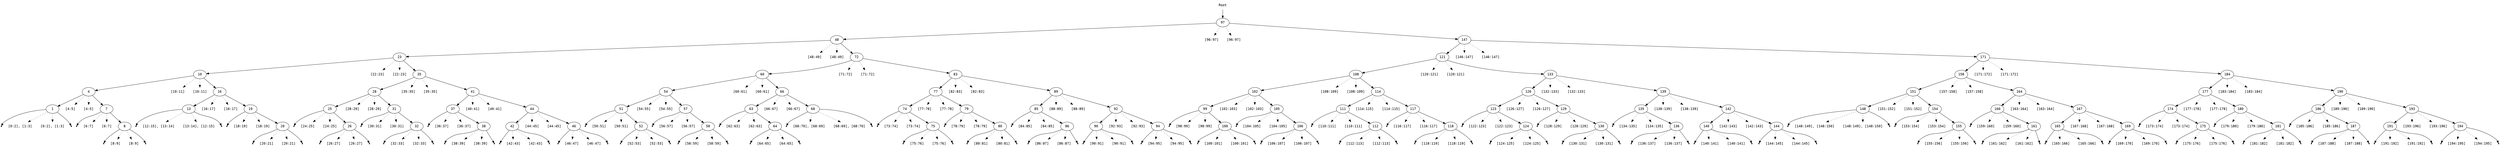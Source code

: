 digraph StaticIntervalTree {
	root [fontname=consolas,shape=plaintext,label="Root"];
	node0 [fontname=consolas,label="97"];
	root -> node0;
	node1 [fontname=consolas,label="48"];
	node0 -> node1;
	node2 [fontname=consolas,label="23"];
	node1 -> node2;
	node3 [fontname=consolas,label="10"];
	node2 -> node3;
	node4 [fontname=consolas,label="4"];
	node3 -> node4;
	node5 [fontname=consolas,label="1"];
	node4 -> node5;
	leaf0 [shape=point];
	node5 -> leaf0;
	node5left [fontname=consolas,shape=plaintext, label="[0:2], [1:3]"];
	node5 -> node5left [style=dotted];
	node5right [fontname=consolas,shape=plaintext, label="[0:2], [1:3]"];
	node5 -> node5right [style=dotted];
	leaf1 [shape=point];
	node5 -> leaf1;
	node4left [fontname=consolas,shape=plaintext, label="[4:5]"];
	node4 -> node4left [style=dotted];
	node4right [fontname=consolas,shape=plaintext, label="[4:5]"];
	node4 -> node4right [style=dotted];
	node6 [fontname=consolas,label="7"];
	node4 -> node6;
	leaf2 [shape=point];
	node6 -> leaf2;
	node6left [fontname=consolas,shape=plaintext, label="[6:7]"];
	node6 -> node6left [style=dotted];
	node6right [fontname=consolas,shape=plaintext, label="[6:7]"];
	node6 -> node6right [style=dotted];
	node7 [fontname=consolas,label="8"];
	node6 -> node7;
	leaf3 [shape=point];
	node7 -> leaf3;
	node7left [fontname=consolas,shape=plaintext, label="[8:9]"];
	node7 -> node7left [style=dotted];
	node7right [fontname=consolas,shape=plaintext, label="[8:9]"];
	node7 -> node7right [style=dotted];
	leaf4 [shape=point];
	node7 -> leaf4;
	node3left [fontname=consolas,shape=plaintext, label="[10:11]"];
	node3 -> node3left [style=dotted];
	node3right [fontname=consolas,shape=plaintext, label="[10:11]"];
	node3 -> node3right [style=dotted];
	node8 [fontname=consolas,label="16"];
	node3 -> node8;
	node9 [fontname=consolas,label="13"];
	node8 -> node9;
	leaf5 [shape=point];
	node9 -> leaf5;
	node9left [fontname=consolas,shape=plaintext, label="[12:15], [13:14]"];
	node9 -> node9left [style=dotted];
	node9right [fontname=consolas,shape=plaintext, label="[13:14], [12:15]"];
	node9 -> node9right [style=dotted];
	leaf6 [shape=point];
	node9 -> leaf6;
	node8left [fontname=consolas,shape=plaintext, label="[16:17]"];
	node8 -> node8left [style=dotted];
	node8right [fontname=consolas,shape=plaintext, label="[16:17]"];
	node8 -> node8right [style=dotted];
	node10 [fontname=consolas,label="19"];
	node8 -> node10;
	leaf7 [shape=point];
	node10 -> leaf7;
	node10left [fontname=consolas,shape=plaintext, label="[18:19]"];
	node10 -> node10left [style=dotted];
	node10right [fontname=consolas,shape=plaintext, label="[18:19]"];
	node10 -> node10right [style=dotted];
	node11 [fontname=consolas,label="20"];
	node10 -> node11;
	leaf8 [shape=point];
	node11 -> leaf8;
	node11left [fontname=consolas,shape=plaintext, label="[20:21]"];
	node11 -> node11left [style=dotted];
	node11right [fontname=consolas,shape=plaintext, label="[20:21]"];
	node11 -> node11right [style=dotted];
	leaf9 [shape=point];
	node11 -> leaf9;
	node2left [fontname=consolas,shape=plaintext, label="[22:23]"];
	node2 -> node2left [style=dotted];
	node2right [fontname=consolas,shape=plaintext, label="[22:23]"];
	node2 -> node2right [style=dotted];
	node12 [fontname=consolas,label="35"];
	node2 -> node12;
	node13 [fontname=consolas,label="28"];
	node12 -> node13;
	node14 [fontname=consolas,label="25"];
	node13 -> node14;
	leaf10 [shape=point];
	node14 -> leaf10;
	node14left [fontname=consolas,shape=plaintext, label="[24:25]"];
	node14 -> node14left [style=dotted];
	node14right [fontname=consolas,shape=plaintext, label="[24:25]"];
	node14 -> node14right [style=dotted];
	node15 [fontname=consolas,label="26"];
	node14 -> node15;
	leaf11 [shape=point];
	node15 -> leaf11;
	node15left [fontname=consolas,shape=plaintext, label="[26:27]"];
	node15 -> node15left [style=dotted];
	node15right [fontname=consolas,shape=plaintext, label="[26:27]"];
	node15 -> node15right [style=dotted];
	leaf12 [shape=point];
	node15 -> leaf12;
	node13left [fontname=consolas,shape=plaintext, label="[28:29]"];
	node13 -> node13left [style=dotted];
	node13right [fontname=consolas,shape=plaintext, label="[28:29]"];
	node13 -> node13right [style=dotted];
	node16 [fontname=consolas,label="31"];
	node13 -> node16;
	leaf13 [shape=point];
	node16 -> leaf13;
	node16left [fontname=consolas,shape=plaintext, label="[30:31]"];
	node16 -> node16left [style=dotted];
	node16right [fontname=consolas,shape=plaintext, label="[30:31]"];
	node16 -> node16right [style=dotted];
	node17 [fontname=consolas,label="32"];
	node16 -> node17;
	leaf14 [shape=point];
	node17 -> leaf14;
	node17left [fontname=consolas,shape=plaintext, label="[32:33]"];
	node17 -> node17left [style=dotted];
	node17right [fontname=consolas,shape=plaintext, label="[32:33]"];
	node17 -> node17right [style=dotted];
	leaf15 [shape=point];
	node17 -> leaf15;
	node12left [fontname=consolas,shape=plaintext, label="[35:35]"];
	node12 -> node12left [style=dotted];
	node12right [fontname=consolas,shape=plaintext, label="[35:35]"];
	node12 -> node12right [style=dotted];
	node18 [fontname=consolas,label="41"];
	node12 -> node18;
	node19 [fontname=consolas,label="37"];
	node18 -> node19;
	leaf16 [shape=point];
	node19 -> leaf16;
	node19left [fontname=consolas,shape=plaintext, label="[36:37]"];
	node19 -> node19left [style=dotted];
	node19right [fontname=consolas,shape=plaintext, label="[36:37]"];
	node19 -> node19right [style=dotted];
	node20 [fontname=consolas,label="38"];
	node19 -> node20;
	leaf17 [shape=point];
	node20 -> leaf17;
	node20left [fontname=consolas,shape=plaintext, label="[38:39]"];
	node20 -> node20left [style=dotted];
	node20right [fontname=consolas,shape=plaintext, label="[38:39]"];
	node20 -> node20right [style=dotted];
	leaf18 [shape=point];
	node20 -> leaf18;
	node18left [fontname=consolas,shape=plaintext, label="[40:41]"];
	node18 -> node18left [style=dotted];
	node18right [fontname=consolas,shape=plaintext, label="[40:41]"];
	node18 -> node18right [style=dotted];
	node21 [fontname=consolas,label="44"];
	node18 -> node21;
	node22 [fontname=consolas,label="42"];
	node21 -> node22;
	leaf19 [shape=point];
	node22 -> leaf19;
	node22left [fontname=consolas,shape=plaintext, label="[42:43]"];
	node22 -> node22left [style=dotted];
	node22right [fontname=consolas,shape=plaintext, label="[42:43]"];
	node22 -> node22right [style=dotted];
	leaf20 [shape=point];
	node22 -> leaf20;
	node21left [fontname=consolas,shape=plaintext, label="[44:45]"];
	node21 -> node21left [style=dotted];
	node21right [fontname=consolas,shape=plaintext, label="[44:45]"];
	node21 -> node21right [style=dotted];
	node23 [fontname=consolas,label="46"];
	node21 -> node23;
	leaf21 [shape=point];
	node23 -> leaf21;
	node23left [fontname=consolas,shape=plaintext, label="[46:47]"];
	node23 -> node23left [style=dotted];
	node23right [fontname=consolas,shape=plaintext, label="[46:47]"];
	node23 -> node23right [style=dotted];
	leaf22 [shape=point];
	node23 -> leaf22;
	node1left [fontname=consolas,shape=plaintext, label="[48:49]"];
	node1 -> node1left [style=dotted];
	node1right [fontname=consolas,shape=plaintext, label="[48:49]"];
	node1 -> node1right [style=dotted];
	node24 [fontname=consolas,label="72"];
	node1 -> node24;
	node25 [fontname=consolas,label="60"];
	node24 -> node25;
	node26 [fontname=consolas,label="54"];
	node25 -> node26;
	node27 [fontname=consolas,label="51"];
	node26 -> node27;
	leaf23 [shape=point];
	node27 -> leaf23;
	node27left [fontname=consolas,shape=plaintext, label="[50:51]"];
	node27 -> node27left [style=dotted];
	node27right [fontname=consolas,shape=plaintext, label="[50:51]"];
	node27 -> node27right [style=dotted];
	node28 [fontname=consolas,label="52"];
	node27 -> node28;
	leaf24 [shape=point];
	node28 -> leaf24;
	node28left [fontname=consolas,shape=plaintext, label="[52:53]"];
	node28 -> node28left [style=dotted];
	node28right [fontname=consolas,shape=plaintext, label="[52:53]"];
	node28 -> node28right [style=dotted];
	leaf25 [shape=point];
	node28 -> leaf25;
	node26left [fontname=consolas,shape=plaintext, label="[54:55]"];
	node26 -> node26left [style=dotted];
	node26right [fontname=consolas,shape=plaintext, label="[54:55]"];
	node26 -> node26right [style=dotted];
	node29 [fontname=consolas,label="57"];
	node26 -> node29;
	leaf26 [shape=point];
	node29 -> leaf26;
	node29left [fontname=consolas,shape=plaintext, label="[56:57]"];
	node29 -> node29left [style=dotted];
	node29right [fontname=consolas,shape=plaintext, label="[56:57]"];
	node29 -> node29right [style=dotted];
	node30 [fontname=consolas,label="58"];
	node29 -> node30;
	leaf27 [shape=point];
	node30 -> leaf27;
	node30left [fontname=consolas,shape=plaintext, label="[58:59]"];
	node30 -> node30left [style=dotted];
	node30right [fontname=consolas,shape=plaintext, label="[58:59]"];
	node30 -> node30right [style=dotted];
	leaf28 [shape=point];
	node30 -> leaf28;
	node25left [fontname=consolas,shape=plaintext, label="[60:61]"];
	node25 -> node25left [style=dotted];
	node25right [fontname=consolas,shape=plaintext, label="[60:61]"];
	node25 -> node25right [style=dotted];
	node31 [fontname=consolas,label="66"];
	node25 -> node31;
	node32 [fontname=consolas,label="63"];
	node31 -> node32;
	leaf29 [shape=point];
	node32 -> leaf29;
	node32left [fontname=consolas,shape=plaintext, label="[62:63]"];
	node32 -> node32left [style=dotted];
	node32right [fontname=consolas,shape=plaintext, label="[62:63]"];
	node32 -> node32right [style=dotted];
	node33 [fontname=consolas,label="64"];
	node32 -> node33;
	leaf30 [shape=point];
	node33 -> leaf30;
	node33left [fontname=consolas,shape=plaintext, label="[64:65]"];
	node33 -> node33left [style=dotted];
	node33right [fontname=consolas,shape=plaintext, label="[64:65]"];
	node33 -> node33right [style=dotted];
	leaf31 [shape=point];
	node33 -> leaf31;
	node31left [fontname=consolas,shape=plaintext, label="[66:67]"];
	node31 -> node31left [style=dotted];
	node31right [fontname=consolas,shape=plaintext, label="[66:67]"];
	node31 -> node31right [style=dotted];
	node34 [fontname=consolas,label="68"];
	node31 -> node34;
	leaf32 [shape=point];
	node34 -> leaf32;
	node34left [fontname=consolas,shape=plaintext, label="[68:70], [68:69]"];
	node34 -> node34left [style=dotted];
	node34right [fontname=consolas,shape=plaintext, label="[68:69], [68:70]"];
	node34 -> node34right [style=dotted];
	leaf33 [shape=point];
	node34 -> leaf33;
	node24left [fontname=consolas,shape=plaintext, label="[71:72]"];
	node24 -> node24left [style=dotted];
	node24right [fontname=consolas,shape=plaintext, label="[71:72]"];
	node24 -> node24right [style=dotted];
	node35 [fontname=consolas,label="83"];
	node24 -> node35;
	node36 [fontname=consolas,label="77"];
	node35 -> node36;
	node37 [fontname=consolas,label="74"];
	node36 -> node37;
	leaf34 [shape=point];
	node37 -> leaf34;
	node37left [fontname=consolas,shape=plaintext, label="[73:74]"];
	node37 -> node37left [style=dotted];
	node37right [fontname=consolas,shape=plaintext, label="[73:74]"];
	node37 -> node37right [style=dotted];
	node38 [fontname=consolas,label="75"];
	node37 -> node38;
	leaf35 [shape=point];
	node38 -> leaf35;
	node38left [fontname=consolas,shape=plaintext, label="[75:76]"];
	node38 -> node38left [style=dotted];
	node38right [fontname=consolas,shape=plaintext, label="[75:76]"];
	node38 -> node38right [style=dotted];
	leaf36 [shape=point];
	node38 -> leaf36;
	node36left [fontname=consolas,shape=plaintext, label="[77:78]"];
	node36 -> node36left [style=dotted];
	node36right [fontname=consolas,shape=plaintext, label="[77:78]"];
	node36 -> node36right [style=dotted];
	node39 [fontname=consolas,label="79"];
	node36 -> node39;
	leaf37 [shape=point];
	node39 -> leaf37;
	node39left [fontname=consolas,shape=plaintext, label="[78:79]"];
	node39 -> node39left [style=dotted];
	node39right [fontname=consolas,shape=plaintext, label="[78:79]"];
	node39 -> node39right [style=dotted];
	node40 [fontname=consolas,label="80"];
	node39 -> node40;
	leaf38 [shape=point];
	node40 -> leaf38;
	node40left [fontname=consolas,shape=plaintext, label="[80:81]"];
	node40 -> node40left [style=dotted];
	node40right [fontname=consolas,shape=plaintext, label="[80:81]"];
	node40 -> node40right [style=dotted];
	leaf39 [shape=point];
	node40 -> leaf39;
	node35left [fontname=consolas,shape=plaintext, label="[82:83]"];
	node35 -> node35left [style=dotted];
	node35right [fontname=consolas,shape=plaintext, label="[82:83]"];
	node35 -> node35right [style=dotted];
	node41 [fontname=consolas,label="89"];
	node35 -> node41;
	node42 [fontname=consolas,label="85"];
	node41 -> node42;
	leaf40 [shape=point];
	node42 -> leaf40;
	node42left [fontname=consolas,shape=plaintext, label="[84:85]"];
	node42 -> node42left [style=dotted];
	node42right [fontname=consolas,shape=plaintext, label="[84:85]"];
	node42 -> node42right [style=dotted];
	node43 [fontname=consolas,label="86"];
	node42 -> node43;
	leaf41 [shape=point];
	node43 -> leaf41;
	node43left [fontname=consolas,shape=plaintext, label="[86:87]"];
	node43 -> node43left [style=dotted];
	node43right [fontname=consolas,shape=plaintext, label="[86:87]"];
	node43 -> node43right [style=dotted];
	leaf42 [shape=point];
	node43 -> leaf42;
	node41left [fontname=consolas,shape=plaintext, label="[88:89]"];
	node41 -> node41left [style=dotted];
	node41right [fontname=consolas,shape=plaintext, label="[88:89]"];
	node41 -> node41right [style=dotted];
	node44 [fontname=consolas,label="92"];
	node41 -> node44;
	node45 [fontname=consolas,label="90"];
	node44 -> node45;
	leaf43 [shape=point];
	node45 -> leaf43;
	node45left [fontname=consolas,shape=plaintext, label="[90:91]"];
	node45 -> node45left [style=dotted];
	node45right [fontname=consolas,shape=plaintext, label="[90:91]"];
	node45 -> node45right [style=dotted];
	leaf44 [shape=point];
	node45 -> leaf44;
	node44left [fontname=consolas,shape=plaintext, label="[92:93]"];
	node44 -> node44left [style=dotted];
	node44right [fontname=consolas,shape=plaintext, label="[92:93]"];
	node44 -> node44right [style=dotted];
	node46 [fontname=consolas,label="94"];
	node44 -> node46;
	leaf45 [shape=point];
	node46 -> leaf45;
	node46left [fontname=consolas,shape=plaintext, label="[94:95]"];
	node46 -> node46left [style=dotted];
	node46right [fontname=consolas,shape=plaintext, label="[94:95]"];
	node46 -> node46right [style=dotted];
	leaf46 [shape=point];
	node46 -> leaf46;
	node0left [fontname=consolas,shape=plaintext, label="[96:97]"];
	node0 -> node0left [style=dotted];
	node0right [fontname=consolas,shape=plaintext, label="[96:97]"];
	node0 -> node0right [style=dotted];
	node47 [fontname=consolas,label="147"];
	node0 -> node47;
	node48 [fontname=consolas,label="121"];
	node47 -> node48;
	node49 [fontname=consolas,label="108"];
	node48 -> node49;
	node50 [fontname=consolas,label="102"];
	node49 -> node50;
	node51 [fontname=consolas,label="99"];
	node50 -> node51;
	leaf47 [shape=point];
	node51 -> leaf47;
	node51left [fontname=consolas,shape=plaintext, label="[98:99]"];
	node51 -> node51left [style=dotted];
	node51right [fontname=consolas,shape=plaintext, label="[98:99]"];
	node51 -> node51right [style=dotted];
	node52 [fontname=consolas,label="100"];
	node51 -> node52;
	leaf48 [shape=point];
	node52 -> leaf48;
	node52left [fontname=consolas,shape=plaintext, label="[100:101]"];
	node52 -> node52left [style=dotted];
	node52right [fontname=consolas,shape=plaintext, label="[100:101]"];
	node52 -> node52right [style=dotted];
	leaf49 [shape=point];
	node52 -> leaf49;
	node50left [fontname=consolas,shape=plaintext, label="[102:103]"];
	node50 -> node50left [style=dotted];
	node50right [fontname=consolas,shape=plaintext, label="[102:103]"];
	node50 -> node50right [style=dotted];
	node53 [fontname=consolas,label="105"];
	node50 -> node53;
	leaf50 [shape=point];
	node53 -> leaf50;
	node53left [fontname=consolas,shape=plaintext, label="[104:105]"];
	node53 -> node53left [style=dotted];
	node53right [fontname=consolas,shape=plaintext, label="[104:105]"];
	node53 -> node53right [style=dotted];
	node54 [fontname=consolas,label="106"];
	node53 -> node54;
	leaf51 [shape=point];
	node54 -> leaf51;
	node54left [fontname=consolas,shape=plaintext, label="[106:107]"];
	node54 -> node54left [style=dotted];
	node54right [fontname=consolas,shape=plaintext, label="[106:107]"];
	node54 -> node54right [style=dotted];
	leaf52 [shape=point];
	node54 -> leaf52;
	node49left [fontname=consolas,shape=plaintext, label="[108:109]"];
	node49 -> node49left [style=dotted];
	node49right [fontname=consolas,shape=plaintext, label="[108:109]"];
	node49 -> node49right [style=dotted];
	node55 [fontname=consolas,label="114"];
	node49 -> node55;
	node56 [fontname=consolas,label="111"];
	node55 -> node56;
	leaf53 [shape=point];
	node56 -> leaf53;
	node56left [fontname=consolas,shape=plaintext, label="[110:111]"];
	node56 -> node56left [style=dotted];
	node56right [fontname=consolas,shape=plaintext, label="[110:111]"];
	node56 -> node56right [style=dotted];
	node57 [fontname=consolas,label="112"];
	node56 -> node57;
	leaf54 [shape=point];
	node57 -> leaf54;
	node57left [fontname=consolas,shape=plaintext, label="[112:113]"];
	node57 -> node57left [style=dotted];
	node57right [fontname=consolas,shape=plaintext, label="[112:113]"];
	node57 -> node57right [style=dotted];
	leaf55 [shape=point];
	node57 -> leaf55;
	node55left [fontname=consolas,shape=plaintext, label="[114:115]"];
	node55 -> node55left [style=dotted];
	node55right [fontname=consolas,shape=plaintext, label="[114:115]"];
	node55 -> node55right [style=dotted];
	node58 [fontname=consolas,label="117"];
	node55 -> node58;
	leaf56 [shape=point];
	node58 -> leaf56;
	node58left [fontname=consolas,shape=plaintext, label="[116:117]"];
	node58 -> node58left [style=dotted];
	node58right [fontname=consolas,shape=plaintext, label="[116:117]"];
	node58 -> node58right [style=dotted];
	node59 [fontname=consolas,label="118"];
	node58 -> node59;
	leaf57 [shape=point];
	node59 -> leaf57;
	node59left [fontname=consolas,shape=plaintext, label="[118:119]"];
	node59 -> node59left [style=dotted];
	node59right [fontname=consolas,shape=plaintext, label="[118:119]"];
	node59 -> node59right [style=dotted];
	leaf58 [shape=point];
	node59 -> leaf58;
	node48left [fontname=consolas,shape=plaintext, label="[120:121]"];
	node48 -> node48left [style=dotted];
	node48right [fontname=consolas,shape=plaintext, label="[120:121]"];
	node48 -> node48right [style=dotted];
	node60 [fontname=consolas,label="133"];
	node48 -> node60;
	node61 [fontname=consolas,label="126"];
	node60 -> node61;
	node62 [fontname=consolas,label="123"];
	node61 -> node62;
	leaf59 [shape=point];
	node62 -> leaf59;
	node62left [fontname=consolas,shape=plaintext, label="[122:123]"];
	node62 -> node62left [style=dotted];
	node62right [fontname=consolas,shape=plaintext, label="[122:123]"];
	node62 -> node62right [style=dotted];
	node63 [fontname=consolas,label="124"];
	node62 -> node63;
	leaf60 [shape=point];
	node63 -> leaf60;
	node63left [fontname=consolas,shape=plaintext, label="[124:125]"];
	node63 -> node63left [style=dotted];
	node63right [fontname=consolas,shape=plaintext, label="[124:125]"];
	node63 -> node63right [style=dotted];
	leaf61 [shape=point];
	node63 -> leaf61;
	node61left [fontname=consolas,shape=plaintext, label="[126:127]"];
	node61 -> node61left [style=dotted];
	node61right [fontname=consolas,shape=plaintext, label="[126:127]"];
	node61 -> node61right [style=dotted];
	node64 [fontname=consolas,label="129"];
	node61 -> node64;
	leaf62 [shape=point];
	node64 -> leaf62;
	node64left [fontname=consolas,shape=plaintext, label="[128:129]"];
	node64 -> node64left [style=dotted];
	node64right [fontname=consolas,shape=plaintext, label="[128:129]"];
	node64 -> node64right [style=dotted];
	node65 [fontname=consolas,label="130"];
	node64 -> node65;
	leaf63 [shape=point];
	node65 -> leaf63;
	node65left [fontname=consolas,shape=plaintext, label="[130:131]"];
	node65 -> node65left [style=dotted];
	node65right [fontname=consolas,shape=plaintext, label="[130:131]"];
	node65 -> node65right [style=dotted];
	leaf64 [shape=point];
	node65 -> leaf64;
	node60left [fontname=consolas,shape=plaintext, label="[132:133]"];
	node60 -> node60left [style=dotted];
	node60right [fontname=consolas,shape=plaintext, label="[132:133]"];
	node60 -> node60right [style=dotted];
	node66 [fontname=consolas,label="139"];
	node60 -> node66;
	node67 [fontname=consolas,label="135"];
	node66 -> node67;
	leaf65 [shape=point];
	node67 -> leaf65;
	node67left [fontname=consolas,shape=plaintext, label="[134:135]"];
	node67 -> node67left [style=dotted];
	node67right [fontname=consolas,shape=plaintext, label="[134:135]"];
	node67 -> node67right [style=dotted];
	node68 [fontname=consolas,label="136"];
	node67 -> node68;
	leaf66 [shape=point];
	node68 -> leaf66;
	node68left [fontname=consolas,shape=plaintext, label="[136:137]"];
	node68 -> node68left [style=dotted];
	node68right [fontname=consolas,shape=plaintext, label="[136:137]"];
	node68 -> node68right [style=dotted];
	leaf67 [shape=point];
	node68 -> leaf67;
	node66left [fontname=consolas,shape=plaintext, label="[138:139]"];
	node66 -> node66left [style=dotted];
	node66right [fontname=consolas,shape=plaintext, label="[138:139]"];
	node66 -> node66right [style=dotted];
	node69 [fontname=consolas,label="142"];
	node66 -> node69;
	node70 [fontname=consolas,label="140"];
	node69 -> node70;
	leaf68 [shape=point];
	node70 -> leaf68;
	node70left [fontname=consolas,shape=plaintext, label="[140:141]"];
	node70 -> node70left [style=dotted];
	node70right [fontname=consolas,shape=plaintext, label="[140:141]"];
	node70 -> node70right [style=dotted];
	leaf69 [shape=point];
	node70 -> leaf69;
	node69left [fontname=consolas,shape=plaintext, label="[142:143]"];
	node69 -> node69left [style=dotted];
	node69right [fontname=consolas,shape=plaintext, label="[142:143]"];
	node69 -> node69right [style=dotted];
	node71 [fontname=consolas,label="144"];
	node69 -> node71;
	leaf70 [shape=point];
	node71 -> leaf70;
	node71left [fontname=consolas,shape=plaintext, label="[144:145]"];
	node71 -> node71left [style=dotted];
	node71right [fontname=consolas,shape=plaintext, label="[144:145]"];
	node71 -> node71right [style=dotted];
	leaf71 [shape=point];
	node71 -> leaf71;
	node47left [fontname=consolas,shape=plaintext, label="[146:147]"];
	node47 -> node47left [style=dotted];
	node47right [fontname=consolas,shape=plaintext, label="[146:147]"];
	node47 -> node47right [style=dotted];
	node72 [fontname=consolas,label="171"];
	node47 -> node72;
	node73 [fontname=consolas,label="158"];
	node72 -> node73;
	node74 [fontname=consolas,label="151"];
	node73 -> node74;
	node75 [fontname=consolas,label="148"];
	node74 -> node75;
	leaf72 [shape=point];
	node75 -> leaf72;
	node75left [fontname=consolas,shape=plaintext, label="[148:149], [148:150]"];
	node75 -> node75left [style=dotted];
	node75right [fontname=consolas,shape=plaintext, label="[148:149], [148:150]"];
	node75 -> node75right [style=dotted];
	leaf73 [shape=point];
	node75 -> leaf73;
	node74left [fontname=consolas,shape=plaintext, label="[151:152]"];
	node74 -> node74left [style=dotted];
	node74right [fontname=consolas,shape=plaintext, label="[151:152]"];
	node74 -> node74right [style=dotted];
	node76 [fontname=consolas,label="154"];
	node74 -> node76;
	leaf74 [shape=point];
	node76 -> leaf74;
	node76left [fontname=consolas,shape=plaintext, label="[153:154]"];
	node76 -> node76left [style=dotted];
	node76right [fontname=consolas,shape=plaintext, label="[153:154]"];
	node76 -> node76right [style=dotted];
	node77 [fontname=consolas,label="155"];
	node76 -> node77;
	leaf75 [shape=point];
	node77 -> leaf75;
	node77left [fontname=consolas,shape=plaintext, label="[155:156]"];
	node77 -> node77left [style=dotted];
	node77right [fontname=consolas,shape=plaintext, label="[155:156]"];
	node77 -> node77right [style=dotted];
	leaf76 [shape=point];
	node77 -> leaf76;
	node73left [fontname=consolas,shape=plaintext, label="[157:158]"];
	node73 -> node73left [style=dotted];
	node73right [fontname=consolas,shape=plaintext, label="[157:158]"];
	node73 -> node73right [style=dotted];
	node78 [fontname=consolas,label="164"];
	node73 -> node78;
	node79 [fontname=consolas,label="160"];
	node78 -> node79;
	leaf77 [shape=point];
	node79 -> leaf77;
	node79left [fontname=consolas,shape=plaintext, label="[159:160]"];
	node79 -> node79left [style=dotted];
	node79right [fontname=consolas,shape=plaintext, label="[159:160]"];
	node79 -> node79right [style=dotted];
	node80 [fontname=consolas,label="161"];
	node79 -> node80;
	leaf78 [shape=point];
	node80 -> leaf78;
	node80left [fontname=consolas,shape=plaintext, label="[161:162]"];
	node80 -> node80left [style=dotted];
	node80right [fontname=consolas,shape=plaintext, label="[161:162]"];
	node80 -> node80right [style=dotted];
	leaf79 [shape=point];
	node80 -> leaf79;
	node78left [fontname=consolas,shape=plaintext, label="[163:164]"];
	node78 -> node78left [style=dotted];
	node78right [fontname=consolas,shape=plaintext, label="[163:164]"];
	node78 -> node78right [style=dotted];
	node81 [fontname=consolas,label="167"];
	node78 -> node81;
	node82 [fontname=consolas,label="165"];
	node81 -> node82;
	leaf80 [shape=point];
	node82 -> leaf80;
	node82left [fontname=consolas,shape=plaintext, label="[165:166]"];
	node82 -> node82left [style=dotted];
	node82right [fontname=consolas,shape=plaintext, label="[165:166]"];
	node82 -> node82right [style=dotted];
	leaf81 [shape=point];
	node82 -> leaf81;
	node81left [fontname=consolas,shape=plaintext, label="[167:168]"];
	node81 -> node81left [style=dotted];
	node81right [fontname=consolas,shape=plaintext, label="[167:168]"];
	node81 -> node81right [style=dotted];
	node83 [fontname=consolas,label="169"];
	node81 -> node83;
	leaf82 [shape=point];
	node83 -> leaf82;
	node83left [fontname=consolas,shape=plaintext, label="[169:170]"];
	node83 -> node83left [style=dotted];
	node83right [fontname=consolas,shape=plaintext, label="[169:170]"];
	node83 -> node83right [style=dotted];
	leaf83 [shape=point];
	node83 -> leaf83;
	node72left [fontname=consolas,shape=plaintext, label="[171:172]"];
	node72 -> node72left [style=dotted];
	node72right [fontname=consolas,shape=plaintext, label="[171:172]"];
	node72 -> node72right [style=dotted];
	node84 [fontname=consolas,label="184"];
	node72 -> node84;
	node85 [fontname=consolas,label="177"];
	node84 -> node85;
	node86 [fontname=consolas,label="174"];
	node85 -> node86;
	leaf84 [shape=point];
	node86 -> leaf84;
	node86left [fontname=consolas,shape=plaintext, label="[173:174]"];
	node86 -> node86left [style=dotted];
	node86right [fontname=consolas,shape=plaintext, label="[173:174]"];
	node86 -> node86right [style=dotted];
	node87 [fontname=consolas,label="175"];
	node86 -> node87;
	leaf85 [shape=point];
	node87 -> leaf85;
	node87left [fontname=consolas,shape=plaintext, label="[175:176]"];
	node87 -> node87left [style=dotted];
	node87right [fontname=consolas,shape=plaintext, label="[175:176]"];
	node87 -> node87right [style=dotted];
	leaf86 [shape=point];
	node87 -> leaf86;
	node85left [fontname=consolas,shape=plaintext, label="[177:178]"];
	node85 -> node85left [style=dotted];
	node85right [fontname=consolas,shape=plaintext, label="[177:178]"];
	node85 -> node85right [style=dotted];
	node88 [fontname=consolas,label="180"];
	node85 -> node88;
	leaf87 [shape=point];
	node88 -> leaf87;
	node88left [fontname=consolas,shape=plaintext, label="[179:180]"];
	node88 -> node88left [style=dotted];
	node88right [fontname=consolas,shape=plaintext, label="[179:180]"];
	node88 -> node88right [style=dotted];
	node89 [fontname=consolas,label="181"];
	node88 -> node89;
	leaf88 [shape=point];
	node89 -> leaf88;
	node89left [fontname=consolas,shape=plaintext, label="[181:182]"];
	node89 -> node89left [style=dotted];
	node89right [fontname=consolas,shape=plaintext, label="[181:182]"];
	node89 -> node89right [style=dotted];
	leaf89 [shape=point];
	node89 -> leaf89;
	node84left [fontname=consolas,shape=plaintext, label="[183:184]"];
	node84 -> node84left [style=dotted];
	node84right [fontname=consolas,shape=plaintext, label="[183:184]"];
	node84 -> node84right [style=dotted];
	node90 [fontname=consolas,label="190"];
	node84 -> node90;
	node91 [fontname=consolas,label="186"];
	node90 -> node91;
	leaf90 [shape=point];
	node91 -> leaf90;
	node91left [fontname=consolas,shape=plaintext, label="[185:186]"];
	node91 -> node91left [style=dotted];
	node91right [fontname=consolas,shape=plaintext, label="[185:186]"];
	node91 -> node91right [style=dotted];
	node92 [fontname=consolas,label="187"];
	node91 -> node92;
	leaf91 [shape=point];
	node92 -> leaf91;
	node92left [fontname=consolas,shape=plaintext, label="[187:188]"];
	node92 -> node92left [style=dotted];
	node92right [fontname=consolas,shape=plaintext, label="[187:188]"];
	node92 -> node92right [style=dotted];
	leaf92 [shape=point];
	node92 -> leaf92;
	node90left [fontname=consolas,shape=plaintext, label="[189:190]"];
	node90 -> node90left [style=dotted];
	node90right [fontname=consolas,shape=plaintext, label="[189:190]"];
	node90 -> node90right [style=dotted];
	node93 [fontname=consolas,label="193"];
	node90 -> node93;
	node94 [fontname=consolas,label="191"];
	node93 -> node94;
	leaf93 [shape=point];
	node94 -> leaf93;
	node94left [fontname=consolas,shape=plaintext, label="[191:192]"];
	node94 -> node94left [style=dotted];
	node94right [fontname=consolas,shape=plaintext, label="[191:192]"];
	node94 -> node94right [style=dotted];
	leaf94 [shape=point];
	node94 -> leaf94;
	node93left [fontname=consolas,shape=plaintext, label="[193:196]"];
	node93 -> node93left [style=dotted];
	node93right [fontname=consolas,shape=plaintext, label="[193:196]"];
	node93 -> node93right [style=dotted];
	node95 [fontname=consolas,label="194"];
	node93 -> node95;
	leaf95 [shape=point];
	node95 -> leaf95;
	node95left [fontname=consolas,shape=plaintext, label="[194:195]"];
	node95 -> node95left [style=dotted];
	node95right [fontname=consolas,shape=plaintext, label="[194:195]"];
	node95 -> node95right [style=dotted];
	leaf96 [shape=point];
	node95 -> leaf96;
}
